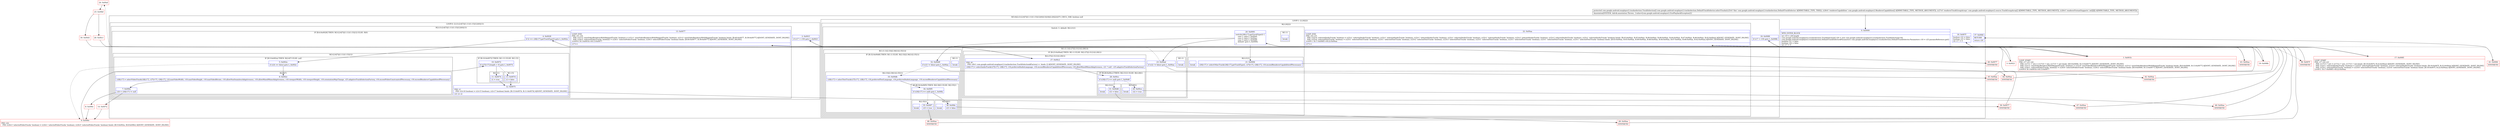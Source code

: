digraph "CFG forcom.google.android.exoplayer2.trackselection.DefaultTrackSelector.selectTracks([Lcom\/google\/android\/exoplayer2\/RendererCapabilities;[Lcom\/google\/android\/exoplayer2\/source\/TrackGroupArray;[[[I)[Lcom\/google\/android\/exoplayer2\/trackselection\/TrackSelection;" {
subgraph cluster_Region_1287094165 {
label = "R(5:0|(2:(3:(2:6|7)|(1:11)(1:15)|12)(0)|13)|16|(2:20|22)|37) | DECL_VAR: boolean null\l";
node [shape=record,color=blue];
Node_0 [shape=record,label="{0\:\ 0x0000|MTH_ENTER_BLOCK\l|int r19 = r26.length\lcom.google.android.exoplayer2.trackselection.TrackSelection[] r20 = new com.google.android.exoplayer2.trackselection.TrackSelection[r19]\lcom.google.android.exoplayer2.trackselection.DefaultTrackSelector$Parameters com.google.android.exoplayer2.trackselection.DefaultTrackSelector.Parameters r18 = r25.paramsReference.get()\lboolean r21 = false\lboolean r24 = false\lint r17 = 0\l}"];
subgraph cluster_LoopRegion_1126469885 {
label = "LOOP:0: (2:(3:(2:6|7)|(1:11)(1:15)|12)(0)|13)";
node [shape=record,color=blue];
Node_2 [shape=record,label="{2\:\ 0x001f|if (r17 \< r19) goto L_0x0021\l}"];
subgraph cluster_Region_525434251 {
label = "R(2:(3:(2:6|7)|(1:11)(1:15)|12)(0)|13)";
node [shape=record,color=blue];
subgraph cluster_IfRegion_2068828707 {
label = "IF [B:4:0x0028] THEN: R(3:(2:6|7)|(1:11)(1:15)|12) ELSE: R(0)";
node [shape=record,color=blue];
Node_4 [shape=record,label="{4\:\ 0x0028|if (2 == r26[r17].getTrackType()) goto L_0x002a\l}"];
subgraph cluster_Region_474403816 {
label = "R(3:(2:6|7)|(1:11)(1:15)|12)";
node [shape=record,color=blue];
subgraph cluster_IfRegion_901982489 {
label = "IF [B:5:0x002a] THEN: R(2:6|7) ELSE: null";
node [shape=record,color=blue];
Node_5 [shape=record,label="{5\:\ 0x002a|if (r24 == false) goto L_0x002c\l}"];
subgraph cluster_Region_102719925 {
label = "R(2:6|7)";
node [shape=record,color=blue];
Node_6 [shape=record,label="{6\:\ 0x002c|r20[r17] = selectVideoTrack(r26[r17], r27[r17], r28[r17], r18.maxVideoWidth, r18.maxVideoHeight, r18.maxVideoBitrate, r18.allowNonSeamlessAdaptiveness, r18.allowMixedMimeAdaptiveness, r18.viewportWidth, r18.viewportHeight, r18.orientationMayChange, r25.adaptiveTrackSelectionFactory, r18.exceedVideoConstraintsIfNecessary, r18.exceedRendererCapabilitiesIfNecessary)\l}"];
Node_7 [shape=record,label="{7\:\ 0x006a|r24 = r20[r17] != null\l}"];
}
}
subgraph cluster_IfRegion_1362921265 {
label = "IF [B:10:0x0072] THEN: R(1:11) ELSE: R(1:15)";
node [shape=record,color=blue];
Node_10 [shape=record,label="{10\:\ 0x0072|if (r27[r17].length \> 0) goto L_0x0074\l}"];
subgraph cluster_Region_812682494 {
label = "R(1:11)";
node [shape=record,color=blue];
Node_11 [shape=record,label="{11\:\ 0x0074|r2 = true\l}"];
}
subgraph cluster_Region_901792519 {
label = "R(1:15)";
node [shape=record,color=blue];
Node_15 [shape=record,label="{15\:\ 0x007d|r2 = false\l}"];
}
}
Node_12 [shape=record,label="{12\:\ 0x0075|PHI: r2 \l  PHI: (r2v16 boolean) = (r2v15 boolean), (r2v17 boolean) binds: [B:15:0x007d, B:11:0x0074] A[DONT_GENERATE, DONT_INLINE]\l|r21 \|= r2\l}"];
}
subgraph cluster_Region_10070381 {
label = "R(0)";
node [shape=record,color=blue];
}
}
Node_13 [shape=record,label="{13\:\ 0x0077|LOOP_END\lPHI: r21 r24 \l  PHI: (r21v2 'seenVideoRendererWithMappedTracks' boolean) = (r21v1 'seenVideoRendererWithMappedTracks' boolean), (r21v3 'seenVideoRendererWithMappedTracks' boolean) binds: [B:40:0x0077, B:39:0x0077] A[DONT_GENERATE, DONT_INLINE]\l  PHI: (r24v2 'selectedVideoTracks' boolean) = (r24v1 'selectedVideoTracks' boolean), (r24v3 'selectedVideoTracks' boolean) binds: [B:40:0x0077, B:39:0x0077] A[DONT_GENERATE, DONT_INLINE]\lLOOP:0: B:1:0x001b\-\>B:13:0x0077\l|r17++\l}"];
}
}
Node_16 [shape=record,label="{16\:\ 0x007f|boolean r22 = false\lboolean r23 = false\lint r17 = 0\l}"];
subgraph cluster_LoopRegion_1588404138 {
label = "LOOP:1: (2:20|22)";
node [shape=record,color=blue];
Node_18 [shape=record,label="{18\:\ 0x0089|if (r17 \< r19) goto L_0x008b\l}"];
subgraph cluster_Region_639090106 {
label = "R(2:20|22)";
node [shape=record,color=blue];
subgraph cluster_SwitchRegion_883430129 {
label = "Switch: 3, default: R(2:21|1)";
node [shape=record,color=blue];
Node_20 [shape=record,label="{20\:\ 0x0091|switch(r26[r17].getTrackType()) \{\l    case 1: goto L_0x00ad;\l    case 2: goto L_0x00aa;\l    case 3: goto L_0x00d9;\l    default: goto L_0x0094;\l\}\l}"];
subgraph cluster_Region_985407053 {
label = "R(1:(1:1)(2:27|(2:31|1)(2:29|1)))";
node [shape=record,color=blue];
subgraph cluster_IfRegion_1827240236 {
label = "IF [B:23:0x00ad] THEN: R(1:1) ELSE: R(2:27|(2:31|1)(2:29|1))";
node [shape=record,color=blue];
Node_23 [shape=record,label="{23\:\ 0x00ad|if (r22 != false) goto L_0x00aa\l}"];
subgraph cluster_Region_1174884943 {
label = "R(1:1)";
node [shape=record,color=blue];
Node_InsnContainer_997538676 [shape=record,label="{|break\l}"];
}
subgraph cluster_Region_1906572596 {
label = "R(2:27|(2:31|1)(2:29|1))";
node [shape=record,color=blue];
Node_27 [shape=record,label="{27\:\ 0x00c2|PHI: r8 \l  PHI: (r8v1 com.google.android.exoplayer2.trackselection.TrackSelection$Factory) =  binds: [] A[DONT_GENERATE, DONT_INLINE]\l|r20[r17] = selectAudioTrack(r27[r17], r28[r17], r18.preferredAudioLanguage, r18.exceedRendererCapabilitiesIfNecessary, r18.allowMixedMimeAdaptiveness, r21 ? null : r25.adaptiveTrackSelectionFactory)\l}"];
subgraph cluster_IfRegion_384252037 {
label = "IF [B:28:0x00cc] THEN: R(2:31|1) ELSE: R(2:29|1)";
node [shape=record,color=blue];
Node_28 [shape=record,label="{28\:\ 0x00cc|if (r20[r17] == null) goto L_0x00d6\l}"];
subgraph cluster_Region_2107369454 {
label = "R(2:31|1)";
node [shape=record,color=blue];
Node_31 [shape=record,label="{31\:\ 0x00d6|r22 = false\l}"];
Node_InsnContainer_1995059126 [shape=record,label="{|break\l}"];
}
subgraph cluster_Region_1773302003 {
label = "R(2:29|1)";
node [shape=record,color=blue];
Node_29 [shape=record,label="{29\:\ 0x00ce|r22 = true\l}"];
Node_InsnContainer_746461520 [shape=record,label="{|break\l}"];
}
}
}
}
}
subgraph cluster_Region_1352119226 {
label = "R(1:1)";
node [shape=record,color=blue];
Node_InsnContainer_1118542919 [shape=record,label="{|break\l}"];
}
subgraph cluster_Region_1696308283 {
label = "R(1:(1:1)(2:33|(2:36|1)(2:35|1)))";
node [shape=record,color=blue];
subgraph cluster_IfRegion_17859757 {
label = "IF [B:32:0x00d9] THEN: R(1:1) ELSE: R(2:33|(2:36|1)(2:35|1))";
node [shape=record,color=blue];
Node_32 [shape=record,label="{32\:\ 0x00d9|if (r23 != false) goto L_0x00aa\l}"];
subgraph cluster_Region_972275025 {
label = "R(1:1)";
node [shape=record,color=blue];
Node_InsnContainer_1419039670 [shape=record,label="{|break\l}"];
}
subgraph cluster_Region_536946108 {
label = "R(2:33|(2:36|1)(2:35|1))";
node [shape=record,color=blue];
Node_33 [shape=record,label="{33\:\ 0x00db|r20[r17] = selectTextTrack(r27[r17], r28[r17], r18.preferredTextLanguage, r18.preferredAudioLanguage, r18.exceedRendererCapabilitiesIfNecessary)\l}"];
subgraph cluster_IfRegion_1575938752 {
label = "IF [B:34:0x00f5] THEN: R(2:36|1) ELSE: R(2:35|1)";
node [shape=record,color=blue];
Node_34 [shape=record,label="{34\:\ 0x00f5|if (r20[r17] == null) goto L_0x00fa\l}"];
subgraph cluster_Region_1499037327 {
label = "R(2:36|1)";
node [shape=record,color=blue];
Node_36 [shape=record,label="{36\:\ 0x00fa|r23 = false\l}"];
Node_InsnContainer_1254307015 [shape=record,label="{|break\l}"];
}
subgraph cluster_Region_2069845725 {
label = "R(2:35|1)";
node [shape=record,color=blue];
Node_35 [shape=record,label="{35\:\ 0x00f7|r23 = true\l}"];
Node_InsnContainer_1937802208 [shape=record,label="{|break\l}"];
}
}
}
}
}
subgraph cluster_Region_860550676 {
label = "R(2:21|1)";
node [shape=record,color=blue];
Node_21 [shape=record,label="{21\:\ 0x0094|r20[r17] = selectOtherTrack(r26[r17].getTrackType(), r27[r17], r28[r17], r18.exceedRendererCapabilitiesIfNecessary)\l}"];
Node_InsnContainer_1463661044 [shape=record,label="{|break\l}"];
}
}
Node_22 [shape=record,label="{22\:\ 0x00aa|LOOP_END\lPHI: r22 r23 \l  PHI: (r22v4 'selectedAudioTracks' boolean) = (r22v1 'selectedAudioTracks' boolean), (r22v1 'selectedAudioTracks' boolean), (r22v1 'selectedAudioTracks' boolean), (r22v1 'selectedAudioTracks' boolean), (r22v1 'selectedAudioTracks' boolean), (r22v2 'selectedAudioTracks' boolean), (r22v3 'selectedAudioTracks' boolean), (r22v1 'selectedAudioTracks' boolean) binds: [B:43:0x00aa, B:45:0x00aa, B:49:0x00aa, B:48:0x00aa, B:44:0x00aa, B:47:0x00aa, B:46:0x00aa, B:42:0x00aa] A[DONT_GENERATE, DONT_INLINE]\l  PHI: (r23v4 'selectedTextTracks' boolean) = (r23v1 'selectedTextTracks' boolean), (r23v1 'selectedTextTracks' boolean), (r23v2 'selectedTextTracks' boolean), (r23v3 'selectedTextTracks' boolean), (r23v1 'selectedTextTracks' boolean), (r23v1 'selectedTextTracks' boolean), (r23v1 'selectedTextTracks' boolean), (r23v1 'selectedTextTracks' boolean) binds: [B:43:0x00aa, B:45:0x00aa, B:49:0x00aa, B:48:0x00aa, B:44:0x00aa, B:47:0x00aa, B:46:0x00aa, B:42:0x00aa] A[DONT_GENERATE, DONT_INLINE]\lLOOP:1: B:17:0x0085\-\>B:22:0x00aa\l|r17++\l}"];
}
}
Node_37 [shape=record,label="{37\:\ 0x00fd|RETURN\l|return r20\l}"];
}
Node_1 [shape=record,color=red,label="{1\:\ 0x001b|LOOP_START\lPHI: r17 r21 r24 \l  PHI: (r17v1 'i' int) = (r17v0 'i' int), (r17v5 'i' int) binds: [B:0:0x0000, B:13:0x0077] A[DONT_GENERATE, DONT_INLINE]\l  PHI: (r21v1 'seenVideoRendererWithMappedTracks' boolean) = (r21v0 'seenVideoRendererWithMappedTracks' boolean), (r21v2 'seenVideoRendererWithMappedTracks' boolean) binds: [B:0:0x0000, B:13:0x0077] A[DONT_GENERATE, DONT_INLINE]\l  PHI: (r24v1 'selectedVideoTracks' boolean) = (r24v0 'selectedVideoTracks' boolean), (r24v2 'selectedVideoTracks' boolean) binds: [B:0:0x0000, B:13:0x0077] A[DONT_GENERATE, DONT_INLINE]\lLOOP:0: B:1:0x001b\-\>B:13:0x0077\l}"];
Node_3 [shape=record,color=red,label="{3\:\ 0x0021}"];
Node_8 [shape=record,color=red,label="{8\:\ 0x006c}"];
Node_9 [shape=record,color=red,label="{9\:\ 0x006e|PHI: r24 \l  PHI: (r24v3 'selectedVideoTracks' boolean) = (r24v1 'selectedVideoTracks' boolean), (r24v5 'selectedVideoTracks' boolean) binds: [B:5:0x002a, B:8:0x006c] A[DONT_GENERATE, DONT_INLINE]\l}"];
Node_14 [shape=record,color=red,label="{14\:\ 0x007a}"];
Node_17 [shape=record,color=red,label="{17\:\ 0x0085|LOOP_START\lPHI: r17 r22 r23 \l  PHI: (r17v3 'i' int) = (r17v2 'i' int), (r17v4 'i' int) binds: [B:16:0x007f, B:22:0x00aa] A[DONT_GENERATE, DONT_INLINE]\l  PHI: (r22v1 'selectedAudioTracks' boolean) = (r22v0 'selectedAudioTracks' boolean), (r22v4 'selectedAudioTracks' boolean) binds: [B:16:0x007f, B:22:0x00aa] A[DONT_GENERATE, DONT_INLINE]\l  PHI: (r23v1 'selectedTextTracks' boolean) = (r23v0 'selectedTextTracks' boolean), (r23v4 'selectedTextTracks' boolean) binds: [B:16:0x007f, B:22:0x00aa] A[DONT_GENERATE, DONT_INLINE]\lLOOP:1: B:17:0x0085\-\>B:22:0x00aa\l}"];
Node_19 [shape=record,color=red,label="{19\:\ 0x008b}"];
Node_24 [shape=record,color=red,label="{24\:\ 0x00af}"];
Node_25 [shape=record,color=red,label="{25\:\ 0x00bf}"];
Node_26 [shape=record,color=red,label="{26\:\ 0x00c1}"];
Node_30 [shape=record,color=red,label="{30\:\ 0x00d1}"];
Node_38 [shape=record,color=red,label="{38\:\ 0x007f|SYNTHETIC\l}"];
Node_39 [shape=record,color=red,label="{39\:\ 0x0077|SYNTHETIC\l}"];
Node_40 [shape=record,color=red,label="{40\:\ 0x0077|SYNTHETIC\l}"];
Node_41 [shape=record,color=red,label="{41\:\ 0x00fd|SYNTHETIC\l}"];
Node_42 [shape=record,color=red,label="{42\:\ 0x00aa|SYNTHETIC\l}"];
Node_43 [shape=record,color=red,label="{43\:\ 0x00aa|SYNTHETIC\l}"];
Node_44 [shape=record,color=red,label="{44\:\ 0x00aa|SYNTHETIC\l}"];
Node_45 [shape=record,color=red,label="{45\:\ 0x00aa|SYNTHETIC\l}"];
Node_46 [shape=record,color=red,label="{46\:\ 0x00aa|SYNTHETIC\l}"];
Node_47 [shape=record,color=red,label="{47\:\ 0x00aa|SYNTHETIC\l}"];
Node_48 [shape=record,color=red,label="{48\:\ 0x00aa|SYNTHETIC\l}"];
Node_49 [shape=record,color=red,label="{49\:\ 0x00aa|SYNTHETIC\l}"];
MethodNode[shape=record,label="{protected com.google.android.exoplayer2.trackselection.TrackSelection[] com.google.android.exoplayer2.trackselection.DefaultTrackSelector.selectTracks((r25v0 'this' com.google.android.exoplayer2.trackselection.DefaultTrackSelector A[IMMUTABLE_TYPE, THIS]), (r26v0 'rendererCapabilities' com.google.android.exoplayer2.RendererCapabilities[] A[IMMUTABLE_TYPE, METHOD_ARGUMENT]), (r27v0 'rendererTrackGroupArrays' com.google.android.exoplayer2.source.TrackGroupArray[] A[IMMUTABLE_TYPE, METHOD_ARGUMENT]), (r28v0 'rendererFormatSupports' int[][][] A[IMMUTABLE_TYPE, METHOD_ARGUMENT]))  | Annotation[SYSTEM, dalvik.annotation.Throws, \{value=[com.google.android.exoplayer2.ExoPlaybackException]\}]\l}"];
MethodNode -> Node_0;
Node_0 -> Node_1;
Node_2 -> Node_3;
Node_2 -> Node_38[style=dashed];
Node_4 -> Node_5;
Node_4 -> Node_40[style=dashed];
Node_5 -> Node_6;
Node_5 -> Node_9[style=dashed];
Node_6 -> Node_7;
Node_7 -> Node_8;
Node_7 -> Node_14;
Node_10 -> Node_11;
Node_10 -> Node_15[style=dashed];
Node_11 -> Node_12;
Node_15 -> Node_12;
Node_12 -> Node_39;
Node_13 -> Node_1;
Node_16 -> Node_17;
Node_18 -> Node_19;
Node_18 -> Node_41[style=dashed];
Node_20 -> Node_21;
Node_20 -> Node_23;
Node_20 -> Node_32;
Node_20 -> Node_43;
Node_23 -> Node_24[style=dashed];
Node_23 -> Node_44;
Node_27 -> Node_28;
Node_28 -> Node_29[style=dashed];
Node_28 -> Node_31;
Node_31 -> Node_47;
Node_29 -> Node_46;
Node_32 -> Node_33[style=dashed];
Node_32 -> Node_45;
Node_33 -> Node_34;
Node_34 -> Node_35[style=dashed];
Node_34 -> Node_36;
Node_36 -> Node_49;
Node_35 -> Node_48;
Node_21 -> Node_42;
Node_22 -> Node_17;
Node_1 -> Node_2;
Node_3 -> Node_4;
Node_8 -> Node_9;
Node_9 -> Node_10;
Node_14 -> Node_9;
Node_17 -> Node_18;
Node_19 -> Node_20;
Node_24 -> Node_25;
Node_25 -> Node_26;
Node_25 -> Node_30;
Node_26 -> Node_27;
Node_30 -> Node_27;
Node_38 -> Node_16;
Node_39 -> Node_13;
Node_40 -> Node_13;
Node_41 -> Node_37;
Node_42 -> Node_22;
Node_43 -> Node_22;
Node_44 -> Node_22;
Node_45 -> Node_22;
Node_46 -> Node_22;
Node_47 -> Node_22;
Node_48 -> Node_22;
Node_49 -> Node_22;
}

